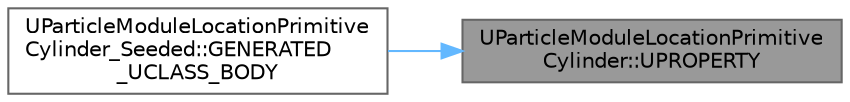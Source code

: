 digraph "UParticleModuleLocationPrimitiveCylinder::UPROPERTY"
{
 // INTERACTIVE_SVG=YES
 // LATEX_PDF_SIZE
  bgcolor="transparent";
  edge [fontname=Helvetica,fontsize=10,labelfontname=Helvetica,labelfontsize=10];
  node [fontname=Helvetica,fontsize=10,shape=box,height=0.2,width=0.4];
  rankdir="RL";
  Node1 [id="Node000001",label="UParticleModuleLocationPrimitive\lCylinder::UPROPERTY",height=0.2,width=0.4,color="gray40", fillcolor="grey60", style="filled", fontcolor="black",tooltip="If true, get the particle velocity form the radial distance inside the primitive."];
  Node1 -> Node2 [id="edge1_Node000001_Node000002",dir="back",color="steelblue1",style="solid",tooltip=" "];
  Node2 [id="Node000002",label="UParticleModuleLocationPrimitive\lCylinder_Seeded::GENERATED\l_UCLASS_BODY",height=0.2,width=0.4,color="grey40", fillcolor="white", style="filled",URL="$d7/d7d/classUParticleModuleLocationPrimitiveCylinder__Seeded.html#a38c42dbd3a50cf72be77e879beb4f620",tooltip="The random seed(s) to use for looking up values in StartLocation."];
}
